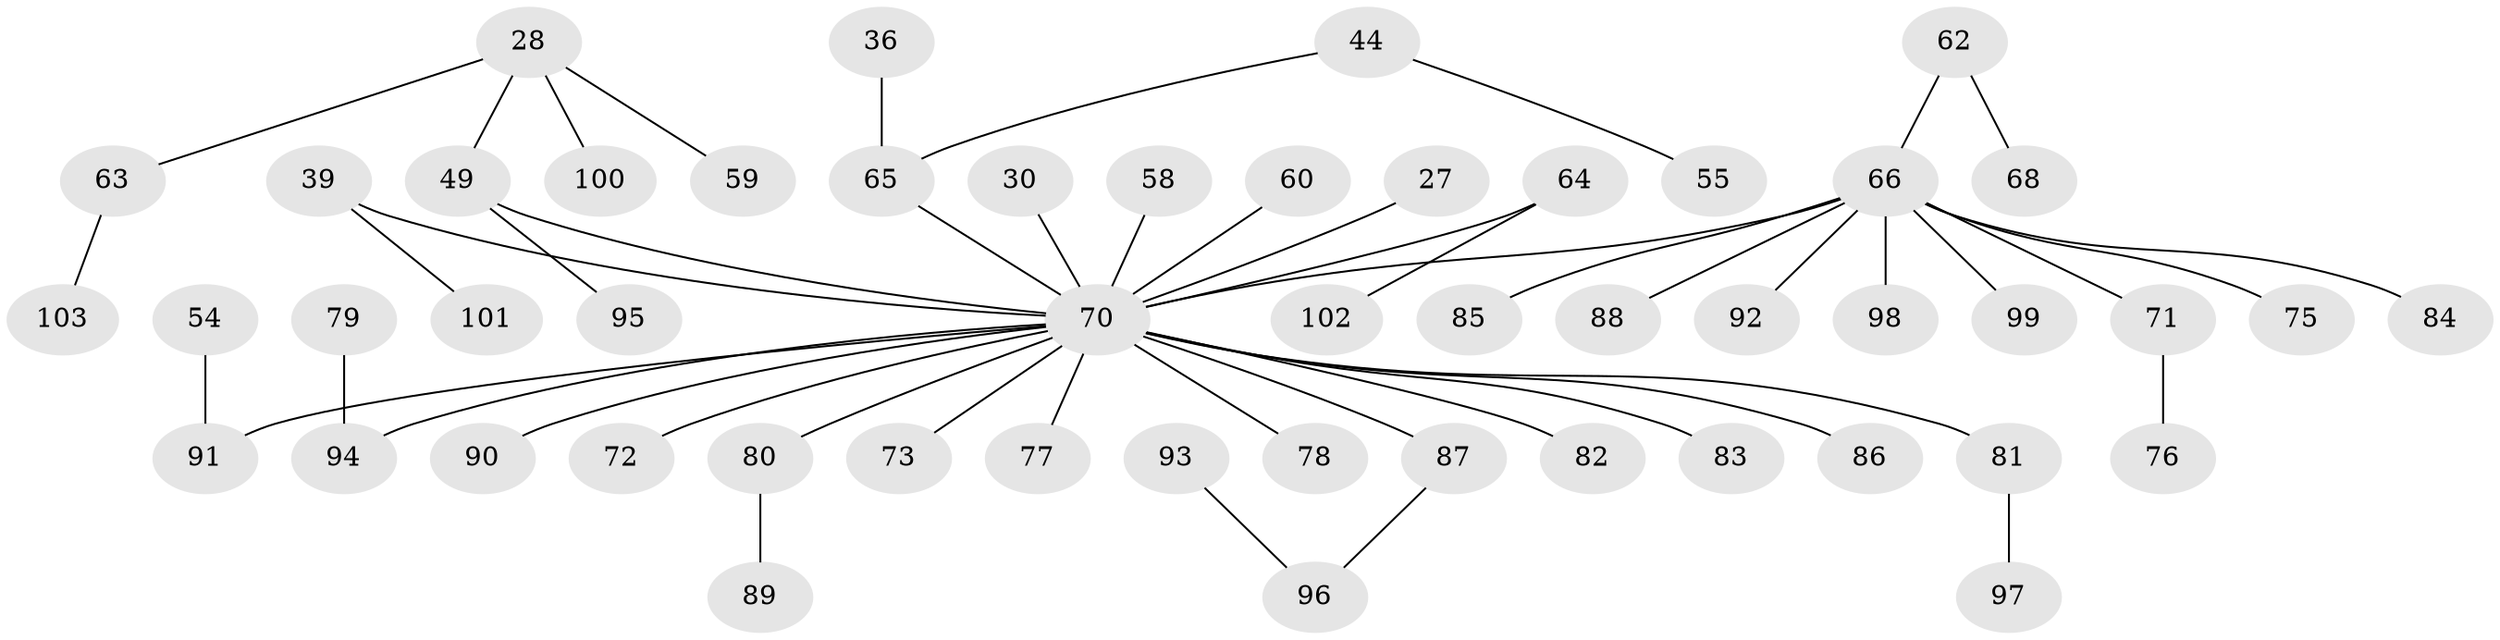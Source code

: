// original degree distribution, {6: 0.038834951456310676, 2: 0.2621359223300971, 3: 0.1553398058252427, 8: 0.009708737864077669, 4: 0.04854368932038835, 1: 0.4854368932038835}
// Generated by graph-tools (version 1.1) at 2025/52/03/09/25 04:52:48]
// undirected, 51 vertices, 50 edges
graph export_dot {
graph [start="1"]
  node [color=gray90,style=filled];
  27 [super="+19"];
  28;
  30;
  36;
  39;
  44;
  49 [super="+24"];
  54;
  55;
  58;
  59;
  60;
  62;
  63;
  64;
  65 [super="+23"];
  66 [super="+53+61"];
  68;
  70 [super="+16+69+25"];
  71;
  72;
  73;
  75;
  76;
  77;
  78;
  79;
  80 [super="+57+74"];
  81;
  82;
  83;
  84;
  85;
  86;
  87 [super="+33"];
  88;
  89;
  90;
  91 [super="+20"];
  92;
  93;
  94 [super="+41"];
  95;
  96 [super="+56"];
  97;
  98;
  99;
  100;
  101;
  102;
  103;
  27 -- 70;
  28 -- 59;
  28 -- 63;
  28 -- 100;
  28 -- 49;
  30 -- 70;
  36 -- 65;
  39 -- 101;
  39 -- 70;
  44 -- 55;
  44 -- 65;
  49 -- 70;
  49 -- 95;
  54 -- 91;
  58 -- 70;
  60 -- 70;
  62 -- 68;
  62 -- 66;
  63 -- 103;
  64 -- 102;
  64 -- 70;
  65 -- 70;
  66 -- 99;
  66 -- 98;
  66 -- 71;
  66 -- 75;
  66 -- 84;
  66 -- 85;
  66 -- 88;
  66 -- 92;
  66 -- 70;
  70 -- 94;
  70 -- 72;
  70 -- 73;
  70 -- 77;
  70 -- 78;
  70 -- 80;
  70 -- 81;
  70 -- 82;
  70 -- 83;
  70 -- 86;
  70 -- 87;
  70 -- 90;
  70 -- 91;
  71 -- 76;
  79 -- 94;
  80 -- 89;
  81 -- 97;
  87 -- 96;
  93 -- 96;
}
